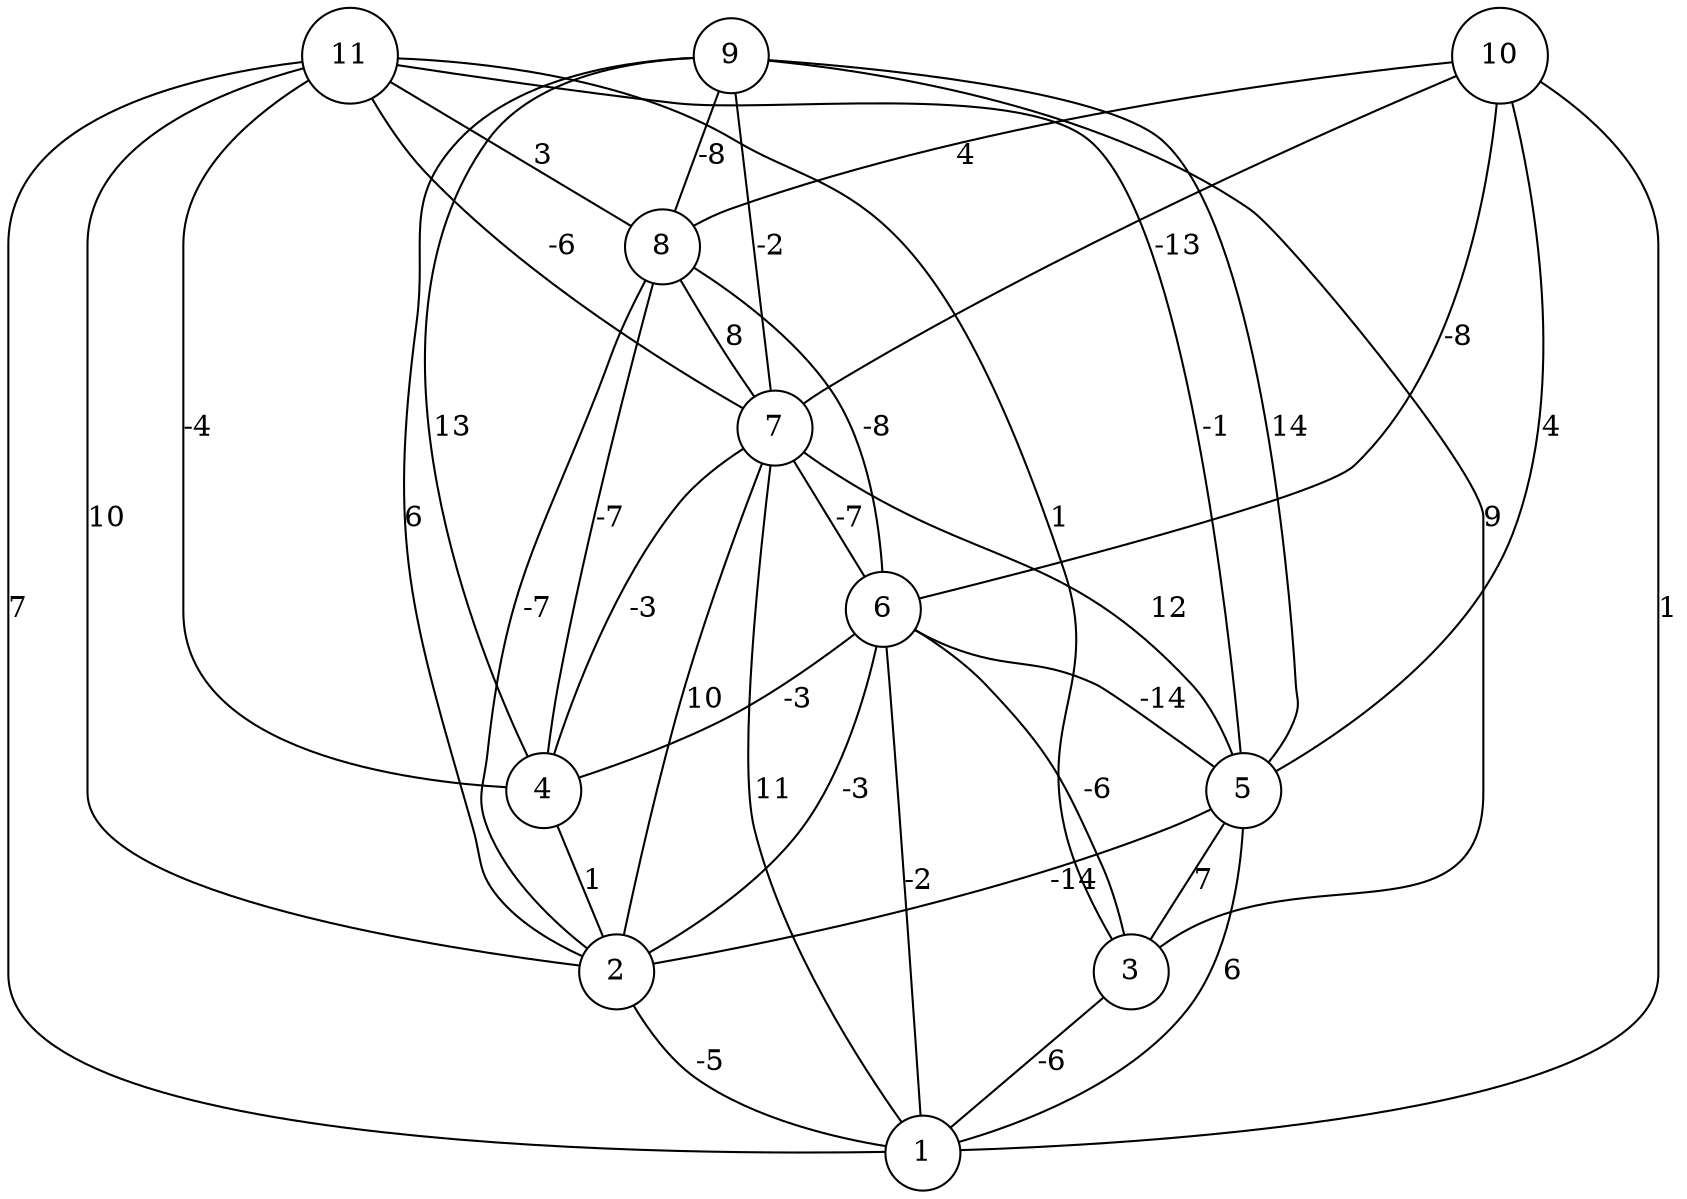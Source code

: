 graph { 
	 fontname="Helvetica,Arial,sans-serif" 
	 node [shape = circle]; 
	 11 -- 1 [label = "7"];
	 11 -- 2 [label = "10"];
	 11 -- 3 [label = "1"];
	 11 -- 4 [label = "-4"];
	 11 -- 5 [label = "-1"];
	 11 -- 7 [label = "-6"];
	 11 -- 8 [label = "3"];
	 10 -- 1 [label = "1"];
	 10 -- 5 [label = "4"];
	 10 -- 6 [label = "-8"];
	 10 -- 7 [label = "-13"];
	 10 -- 8 [label = "4"];
	 9 -- 2 [label = "6"];
	 9 -- 3 [label = "9"];
	 9 -- 4 [label = "13"];
	 9 -- 5 [label = "14"];
	 9 -- 7 [label = "-2"];
	 9 -- 8 [label = "-8"];
	 8 -- 2 [label = "-7"];
	 8 -- 4 [label = "-7"];
	 8 -- 6 [label = "-8"];
	 8 -- 7 [label = "8"];
	 7 -- 1 [label = "11"];
	 7 -- 2 [label = "10"];
	 7 -- 4 [label = "-3"];
	 7 -- 5 [label = "12"];
	 7 -- 6 [label = "-7"];
	 6 -- 1 [label = "-2"];
	 6 -- 2 [label = "-3"];
	 6 -- 3 [label = "-6"];
	 6 -- 4 [label = "-3"];
	 6 -- 5 [label = "-14"];
	 5 -- 1 [label = "6"];
	 5 -- 2 [label = "-14"];
	 5 -- 3 [label = "7"];
	 4 -- 2 [label = "1"];
	 3 -- 1 [label = "-6"];
	 2 -- 1 [label = "-5"];
	 1;
	 2;
	 3;
	 4;
	 5;
	 6;
	 7;
	 8;
	 9;
	 10;
	 11;
}
